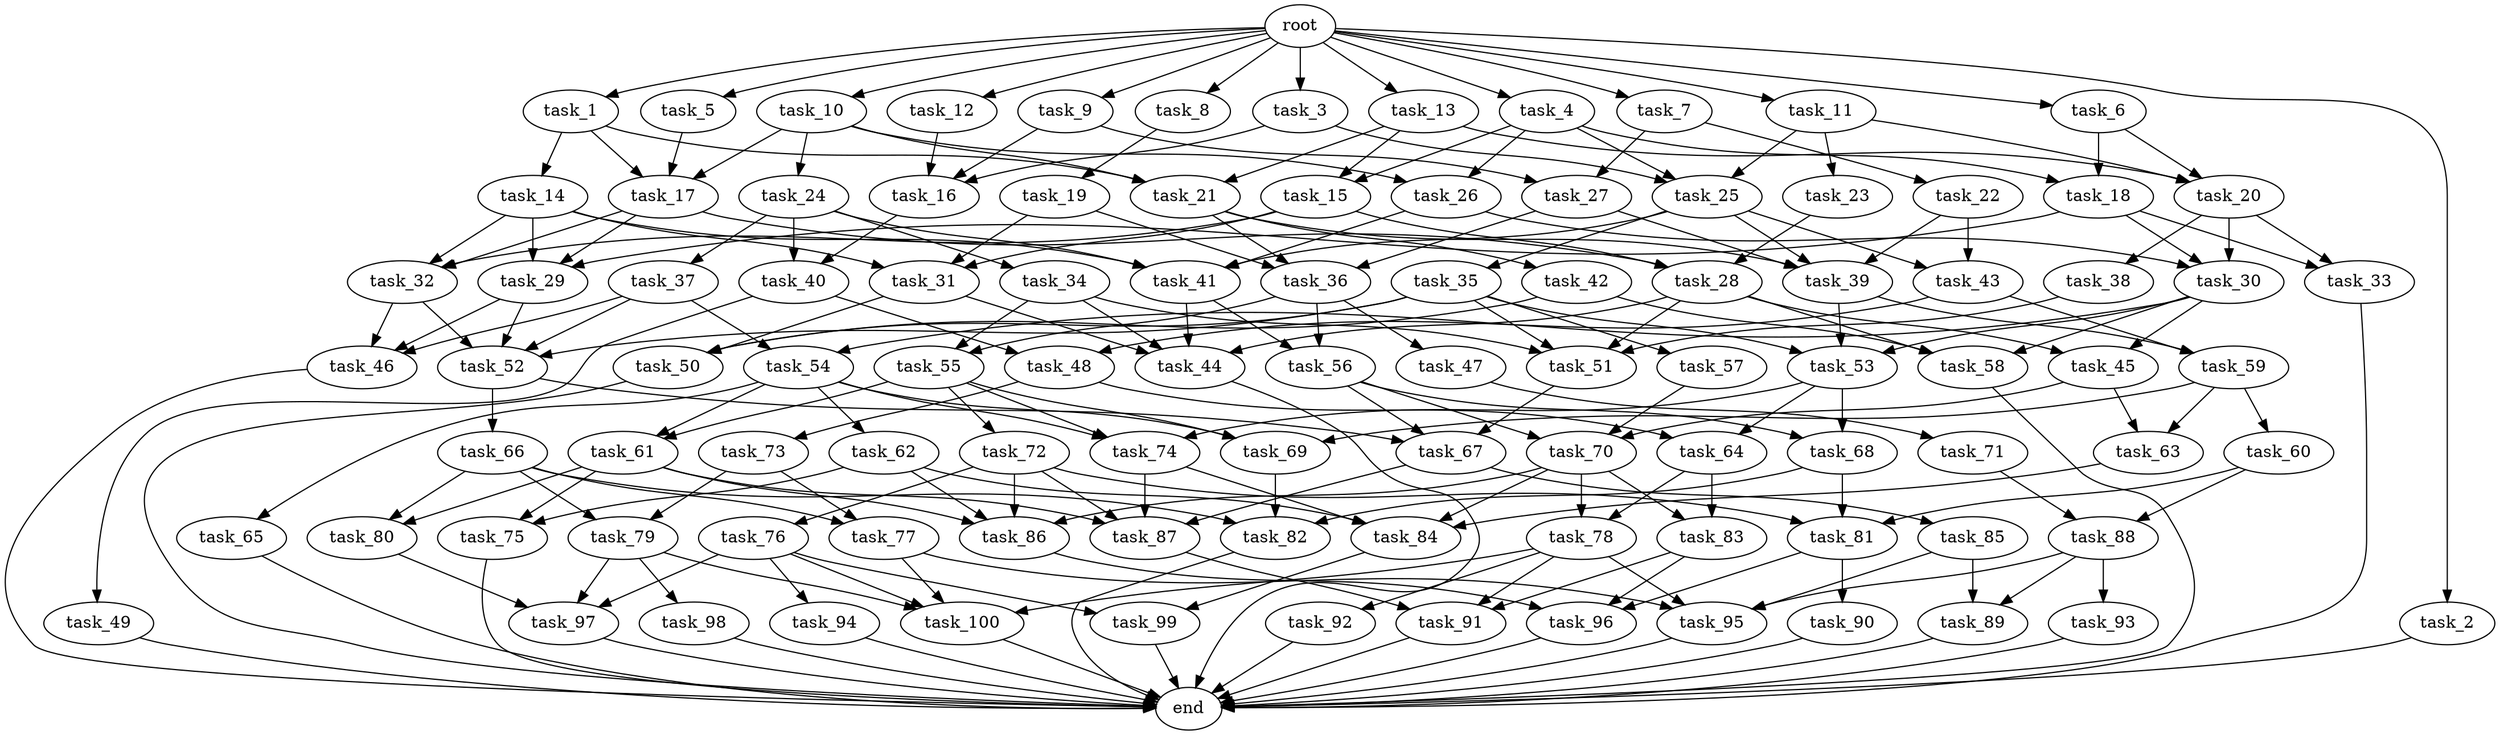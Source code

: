 digraph G {
  task_66 [size="2.465376e+09"];
  task_71 [size="2.752812e+09"];
  task_79 [size="3.944508e+09"];
  task_27 [size="4.329452e+09"];
  task_34 [size="2.662024e+09"];
  task_69 [size="6.832997e+08"];
  task_63 [size="2.807790e+09"];
  task_87 [size="3.124952e+09"];
  task_26 [size="2.555951e+09"];
  task_25 [size="1.681924e+08"];
  task_44 [size="3.001549e+09"];
  task_19 [size="4.361282e+09"];
  task_57 [size="4.331119e+09"];
  task_47 [size="1.772623e+09"];
  task_29 [size="3.185165e+09"];
  task_20 [size="4.295816e+09"];
  task_56 [size="5.648019e+08"];
  task_15 [size="2.129786e+09"];
  task_77 [size="2.245070e+09"];
  task_92 [size="1.515326e+09"];
  task_100 [size="1.916455e+09"];
  task_16 [size="3.499363e+09"];
  task_91 [size="3.147022e+09"];
  task_82 [size="7.016374e+07"];
  task_73 [size="3.292314e+09"];
  task_65 [size="4.651155e+09"];
  task_10 [size="1.947581e+08"];
  task_30 [size="4.618681e+09"];
  task_23 [size="4.519922e+09"];
  task_78 [size="1.960153e+09"];
  task_28 [size="2.427126e+09"];
  task_38 [size="1.339754e+09"];
  task_32 [size="3.657664e+09"];
  task_4 [size="2.593070e+09"];
  task_9 [size="1.049294e+09"];
  task_84 [size="3.449855e+09"];
  task_14 [size="2.324738e+09"];
  end [size="0.000000e+00"];
  task_83 [size="4.224141e+09"];
  task_90 [size="9.316941e+08"];
  task_59 [size="4.098945e+09"];
  task_12 [size="1.283796e+09"];
  task_46 [size="3.830349e+09"];
  task_36 [size="2.058976e+09"];
  task_40 [size="1.783200e+07"];
  task_62 [size="3.026035e+09"];
  task_45 [size="1.846487e+09"];
  task_53 [size="4.656472e+09"];
  task_24 [size="4.753708e+09"];
  task_33 [size="8.774564e+07"];
  task_89 [size="2.712483e+09"];
  task_94 [size="4.630173e+09"];
  task_41 [size="4.842659e+09"];
  task_72 [size="2.494993e+09"];
  task_18 [size="3.478263e+09"];
  task_64 [size="4.128065e+09"];
  task_54 [size="2.467558e+09"];
  task_95 [size="3.196238e+09"];
  task_70 [size="3.254755e+09"];
  task_11 [size="2.804428e+09"];
  task_43 [size="6.616963e+08"];
  task_88 [size="4.641938e+09"];
  task_96 [size="2.410205e+09"];
  task_6 [size="2.262854e+09"];
  task_42 [size="4.489938e+09"];
  task_17 [size="2.396308e+09"];
  task_22 [size="1.795170e+08"];
  task_93 [size="2.125141e+09"];
  task_98 [size="3.072285e+09"];
  task_97 [size="3.480303e+09"];
  task_58 [size="4.547352e+09"];
  task_67 [size="4.423799e+09"];
  root [size="0.000000e+00"];
  task_48 [size="1.501410e+09"];
  task_35 [size="2.167980e+09"];
  task_80 [size="8.107888e+08"];
  task_99 [size="2.745352e+09"];
  task_68 [size="2.566418e+09"];
  task_1 [size="1.885305e+09"];
  task_55 [size="8.963660e+08"];
  task_13 [size="9.071418e+08"];
  task_52 [size="8.804373e+08"];
  task_81 [size="3.809656e+09"];
  task_39 [size="1.612399e+09"];
  task_2 [size="1.099945e+09"];
  task_37 [size="2.699941e+09"];
  task_5 [size="1.656039e+09"];
  task_76 [size="4.306829e+09"];
  task_51 [size="2.798460e+09"];
  task_7 [size="9.086580e+08"];
  task_60 [size="1.550213e+08"];
  task_74 [size="2.682361e+09"];
  task_85 [size="1.550056e+09"];
  task_49 [size="4.079481e+09"];
  task_31 [size="4.668921e+09"];
  task_21 [size="3.001317e+09"];
  task_3 [size="1.019513e+09"];
  task_8 [size="4.677418e+09"];
  task_75 [size="4.099381e+09"];
  task_50 [size="3.146714e+08"];
  task_61 [size="4.273762e+09"];
  task_86 [size="4.740470e+09"];

  task_66 -> task_79 [size="4.930751e+08"];
  task_66 -> task_80 [size="4.930751e+08"];
  task_66 -> task_77 [size="4.930751e+08"];
  task_66 -> task_82 [size="4.930751e+08"];
  task_71 -> task_88 [size="5.505625e+08"];
  task_79 -> task_97 [size="3.944508e+08"];
  task_79 -> task_100 [size="3.944508e+08"];
  task_79 -> task_98 [size="3.944508e+08"];
  task_27 -> task_36 [size="4.329452e+08"];
  task_27 -> task_39 [size="4.329452e+08"];
  task_34 -> task_51 [size="5.324048e+08"];
  task_34 -> task_55 [size="5.324048e+08"];
  task_34 -> task_44 [size="5.324048e+08"];
  task_69 -> task_82 [size="4.555331e+07"];
  task_63 -> task_84 [size="2.807790e+08"];
  task_87 -> task_91 [size="1.562476e+08"];
  task_26 -> task_41 [size="2.555951e+08"];
  task_26 -> task_30 [size="2.555951e+08"];
  task_25 -> task_41 [size="1.121283e+07"];
  task_25 -> task_35 [size="1.121283e+07"];
  task_25 -> task_43 [size="1.121283e+07"];
  task_25 -> task_39 [size="1.121283e+07"];
  task_44 -> end [size="1.000000e-12"];
  task_19 -> task_36 [size="8.722565e+08"];
  task_19 -> task_31 [size="8.722565e+08"];
  task_57 -> task_70 [size="8.662238e+08"];
  task_47 -> task_71 [size="3.545247e+08"];
  task_29 -> task_52 [size="2.123443e+08"];
  task_29 -> task_46 [size="2.123443e+08"];
  task_20 -> task_38 [size="2.863877e+08"];
  task_20 -> task_30 [size="2.863877e+08"];
  task_20 -> task_33 [size="2.863877e+08"];
  task_56 -> task_68 [size="5.648019e+07"];
  task_56 -> task_70 [size="5.648019e+07"];
  task_56 -> task_67 [size="5.648019e+07"];
  task_15 -> task_31 [size="2.129786e+08"];
  task_15 -> task_28 [size="2.129786e+08"];
  task_15 -> task_32 [size="2.129786e+08"];
  task_77 -> task_100 [size="2.245070e+08"];
  task_77 -> task_95 [size="2.245070e+08"];
  task_92 -> end [size="1.000000e-12"];
  task_100 -> end [size="1.000000e-12"];
  task_16 -> task_40 [size="2.332908e+08"];
  task_91 -> end [size="1.000000e-12"];
  task_82 -> end [size="1.000000e-12"];
  task_73 -> task_79 [size="6.584629e+08"];
  task_73 -> task_77 [size="6.584629e+08"];
  task_65 -> end [size="1.000000e-12"];
  task_10 -> task_17 [size="3.895162e+07"];
  task_10 -> task_26 [size="3.895162e+07"];
  task_10 -> task_24 [size="3.895162e+07"];
  task_10 -> task_21 [size="3.895162e+07"];
  task_30 -> task_54 [size="3.079121e+08"];
  task_30 -> task_58 [size="3.079121e+08"];
  task_30 -> task_53 [size="3.079121e+08"];
  task_30 -> task_45 [size="3.079121e+08"];
  task_23 -> task_28 [size="9.039844e+08"];
  task_78 -> task_92 [size="1.960153e+08"];
  task_78 -> task_95 [size="1.960153e+08"];
  task_78 -> task_91 [size="1.960153e+08"];
  task_78 -> task_100 [size="1.960153e+08"];
  task_28 -> task_58 [size="1.618084e+08"];
  task_28 -> task_51 [size="1.618084e+08"];
  task_28 -> task_45 [size="1.618084e+08"];
  task_28 -> task_44 [size="1.618084e+08"];
  task_38 -> task_51 [size="2.679509e+08"];
  task_32 -> task_52 [size="2.438443e+08"];
  task_32 -> task_46 [size="2.438443e+08"];
  task_4 -> task_26 [size="5.186140e+08"];
  task_4 -> task_25 [size="5.186140e+08"];
  task_4 -> task_18 [size="5.186140e+08"];
  task_4 -> task_15 [size="5.186140e+08"];
  task_9 -> task_27 [size="2.098589e+08"];
  task_9 -> task_16 [size="2.098589e+08"];
  task_84 -> task_99 [size="1.724928e+08"];
  task_14 -> task_31 [size="4.649476e+08"];
  task_14 -> task_41 [size="4.649476e+08"];
  task_14 -> task_32 [size="4.649476e+08"];
  task_14 -> task_29 [size="4.649476e+08"];
  task_83 -> task_96 [size="4.224141e+08"];
  task_83 -> task_91 [size="4.224141e+08"];
  task_90 -> end [size="1.000000e-12"];
  task_59 -> task_60 [size="4.098945e+08"];
  task_59 -> task_69 [size="4.098945e+08"];
  task_59 -> task_63 [size="4.098945e+08"];
  task_12 -> task_16 [size="2.567592e+08"];
  task_46 -> end [size="1.000000e-12"];
  task_36 -> task_56 [size="1.372651e+08"];
  task_36 -> task_47 [size="1.372651e+08"];
  task_36 -> task_55 [size="1.372651e+08"];
  task_40 -> task_49 [size="1.783200e+06"];
  task_40 -> task_48 [size="1.783200e+06"];
  task_62 -> task_75 [size="6.052071e+08"];
  task_62 -> task_84 [size="6.052071e+08"];
  task_62 -> task_86 [size="6.052071e+08"];
  task_45 -> task_63 [size="1.846487e+08"];
  task_45 -> task_70 [size="1.846487e+08"];
  task_53 -> task_68 [size="3.104315e+08"];
  task_53 -> task_74 [size="3.104315e+08"];
  task_53 -> task_64 [size="3.104315e+08"];
  task_24 -> task_37 [size="9.507416e+08"];
  task_24 -> task_34 [size="9.507416e+08"];
  task_24 -> task_40 [size="9.507416e+08"];
  task_24 -> task_41 [size="9.507416e+08"];
  task_33 -> end [size="1.000000e-12"];
  task_89 -> end [size="1.000000e-12"];
  task_94 -> end [size="1.000000e-12"];
  task_41 -> task_56 [size="2.421329e+08"];
  task_41 -> task_44 [size="2.421329e+08"];
  task_72 -> task_76 [size="4.989986e+08"];
  task_72 -> task_87 [size="4.989986e+08"];
  task_72 -> task_81 [size="4.989986e+08"];
  task_72 -> task_86 [size="4.989986e+08"];
  task_18 -> task_30 [size="3.478263e+08"];
  task_18 -> task_33 [size="3.478263e+08"];
  task_18 -> task_29 [size="3.478263e+08"];
  task_64 -> task_83 [size="4.128065e+08"];
  task_64 -> task_78 [size="4.128065e+08"];
  task_54 -> task_74 [size="2.467558e+08"];
  task_54 -> task_62 [size="2.467558e+08"];
  task_54 -> task_65 [size="2.467558e+08"];
  task_54 -> task_69 [size="2.467558e+08"];
  task_54 -> task_61 [size="2.467558e+08"];
  task_95 -> end [size="1.000000e-12"];
  task_70 -> task_83 [size="2.169837e+08"];
  task_70 -> task_84 [size="2.169837e+08"];
  task_70 -> task_78 [size="2.169837e+08"];
  task_70 -> task_86 [size="2.169837e+08"];
  task_11 -> task_20 [size="5.608856e+08"];
  task_11 -> task_23 [size="5.608856e+08"];
  task_11 -> task_25 [size="5.608856e+08"];
  task_43 -> task_59 [size="6.616963e+07"];
  task_43 -> task_48 [size="6.616963e+07"];
  task_88 -> task_89 [size="4.641938e+08"];
  task_88 -> task_95 [size="4.641938e+08"];
  task_88 -> task_93 [size="4.641938e+08"];
  task_96 -> end [size="1.000000e-12"];
  task_6 -> task_20 [size="4.525709e+08"];
  task_6 -> task_18 [size="4.525709e+08"];
  task_42 -> task_58 [size="8.979876e+08"];
  task_42 -> task_50 [size="8.979876e+08"];
  task_17 -> task_28 [size="1.597539e+08"];
  task_17 -> task_32 [size="1.597539e+08"];
  task_17 -> task_29 [size="1.597539e+08"];
  task_22 -> task_43 [size="3.590339e+07"];
  task_22 -> task_39 [size="3.590339e+07"];
  task_93 -> end [size="1.000000e-12"];
  task_98 -> end [size="1.000000e-12"];
  task_97 -> end [size="1.000000e-12"];
  task_58 -> end [size="1.000000e-12"];
  task_67 -> task_87 [size="2.949199e+08"];
  task_67 -> task_85 [size="2.949199e+08"];
  root -> task_4 [size="1.000000e-12"];
  root -> task_1 [size="1.000000e-12"];
  root -> task_7 [size="1.000000e-12"];
  root -> task_13 [size="1.000000e-12"];
  root -> task_8 [size="1.000000e-12"];
  root -> task_11 [size="1.000000e-12"];
  root -> task_2 [size="1.000000e-12"];
  root -> task_9 [size="1.000000e-12"];
  root -> task_6 [size="1.000000e-12"];
  root -> task_5 [size="1.000000e-12"];
  root -> task_12 [size="1.000000e-12"];
  root -> task_3 [size="1.000000e-12"];
  root -> task_10 [size="1.000000e-12"];
  task_48 -> task_73 [size="1.501410e+08"];
  task_48 -> task_64 [size="1.501410e+08"];
  task_35 -> task_51 [size="4.335960e+08"];
  task_35 -> task_50 [size="4.335960e+08"];
  task_35 -> task_53 [size="4.335960e+08"];
  task_35 -> task_52 [size="4.335960e+08"];
  task_35 -> task_57 [size="4.335960e+08"];
  task_80 -> task_97 [size="8.107888e+07"];
  task_99 -> end [size="1.000000e-12"];
  task_68 -> task_81 [size="2.566418e+08"];
  task_68 -> task_82 [size="2.566418e+08"];
  task_1 -> task_17 [size="3.770611e+08"];
  task_1 -> task_21 [size="3.770611e+08"];
  task_1 -> task_14 [size="3.770611e+08"];
  task_55 -> task_74 [size="8.963660e+07"];
  task_55 -> task_69 [size="8.963660e+07"];
  task_55 -> task_72 [size="8.963660e+07"];
  task_55 -> task_61 [size="8.963660e+07"];
  task_13 -> task_21 [size="1.814284e+08"];
  task_13 -> task_20 [size="1.814284e+08"];
  task_13 -> task_15 [size="1.814284e+08"];
  task_52 -> task_66 [size="4.402187e+07"];
  task_52 -> task_67 [size="4.402187e+07"];
  task_81 -> task_96 [size="2.539771e+08"];
  task_81 -> task_90 [size="2.539771e+08"];
  task_39 -> task_53 [size="8.061997e+07"];
  task_39 -> task_59 [size="8.061997e+07"];
  task_2 -> end [size="1.000000e-12"];
  task_37 -> task_54 [size="5.399883e+08"];
  task_37 -> task_52 [size="5.399883e+08"];
  task_37 -> task_46 [size="5.399883e+08"];
  task_5 -> task_17 [size="3.312077e+08"];
  task_76 -> task_94 [size="8.613658e+08"];
  task_76 -> task_97 [size="8.613658e+08"];
  task_76 -> task_100 [size="8.613658e+08"];
  task_76 -> task_99 [size="8.613658e+08"];
  task_51 -> task_67 [size="1.399230e+08"];
  task_7 -> task_27 [size="1.817316e+08"];
  task_7 -> task_22 [size="1.817316e+08"];
  task_60 -> task_88 [size="3.100426e+07"];
  task_60 -> task_81 [size="3.100426e+07"];
  task_74 -> task_87 [size="1.788241e+08"];
  task_74 -> task_84 [size="1.788241e+08"];
  task_85 -> task_89 [size="3.100112e+08"];
  task_85 -> task_95 [size="3.100112e+08"];
  task_49 -> end [size="1.000000e-12"];
  task_31 -> task_50 [size="3.112614e+08"];
  task_31 -> task_44 [size="3.112614e+08"];
  task_21 -> task_36 [size="2.000878e+08"];
  task_21 -> task_42 [size="2.000878e+08"];
  task_21 -> task_39 [size="2.000878e+08"];
  task_3 -> task_16 [size="2.039026e+08"];
  task_3 -> task_25 [size="2.039026e+08"];
  task_8 -> task_19 [size="9.354837e+08"];
  task_75 -> end [size="1.000000e-12"];
  task_50 -> end [size="1.000000e-12"];
  task_61 -> task_75 [size="4.273762e+08"];
  task_61 -> task_80 [size="4.273762e+08"];
  task_61 -> task_86 [size="4.273762e+08"];
  task_61 -> task_87 [size="4.273762e+08"];
  task_86 -> task_96 [size="2.370235e+08"];
}

